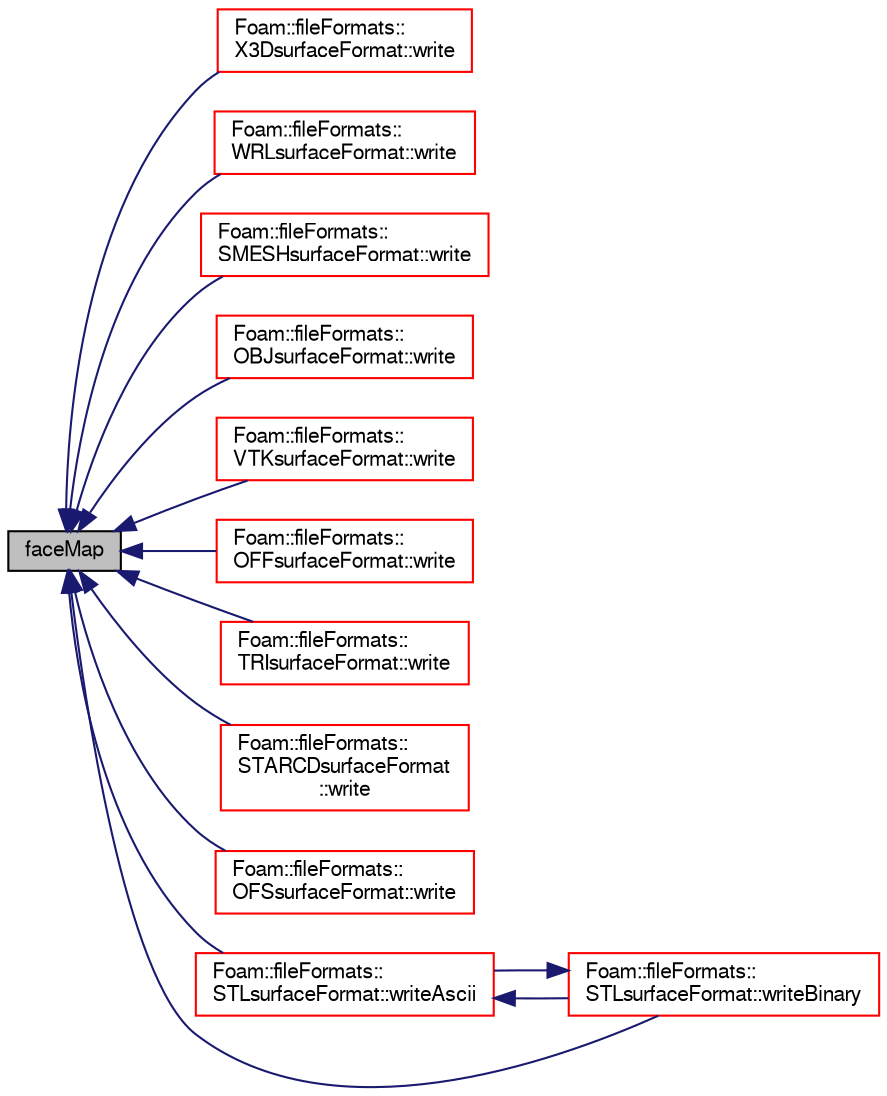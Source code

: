 digraph "faceMap"
{
  bgcolor="transparent";
  edge [fontname="FreeSans",fontsize="10",labelfontname="FreeSans",labelfontsize="10"];
  node [fontname="FreeSans",fontsize="10",shape=record];
  rankdir="LR";
  Node301 [label="faceMap",height=0.2,width=0.4,color="black", fillcolor="grey75", style="filled", fontcolor="black"];
  Node301 -> Node302 [dir="back",color="midnightblue",fontsize="10",style="solid",fontname="FreeSans"];
  Node302 [label="Foam::fileFormats::\lX3DsurfaceFormat::write",height=0.2,width=0.4,color="red",URL="$a29682.html#a2a1e1394d9dd8932b738248c123a267f",tooltip="Write surface mesh components by proxy. "];
  Node301 -> Node306 [dir="back",color="midnightblue",fontsize="10",style="solid",fontname="FreeSans"];
  Node306 [label="Foam::fileFormats::\lWRLsurfaceFormat::write",height=0.2,width=0.4,color="red",URL="$a29674.html#a2a1e1394d9dd8932b738248c123a267f",tooltip="Write surface mesh components by proxy. "];
  Node301 -> Node310 [dir="back",color="midnightblue",fontsize="10",style="solid",fontname="FreeSans"];
  Node310 [label="Foam::fileFormats::\lSMESHsurfaceFormat::write",height=0.2,width=0.4,color="red",URL="$a29626.html#a2a1e1394d9dd8932b738248c123a267f",tooltip="Write surface mesh components by proxy. "];
  Node301 -> Node314 [dir="back",color="midnightblue",fontsize="10",style="solid",fontname="FreeSans"];
  Node314 [label="Foam::fileFormats::\lOBJsurfaceFormat::write",height=0.2,width=0.4,color="red",URL="$a29610.html#a2a1e1394d9dd8932b738248c123a267f",tooltip="Write surface mesh components by proxy. "];
  Node301 -> Node319 [dir="back",color="midnightblue",fontsize="10",style="solid",fontname="FreeSans"];
  Node319 [label="Foam::fileFormats::\lVTKsurfaceFormat::write",height=0.2,width=0.4,color="red",URL="$a29666.html#a2a1e1394d9dd8932b738248c123a267f",tooltip="Write surface mesh components by proxy. "];
  Node301 -> Node324 [dir="back",color="midnightblue",fontsize="10",style="solid",fontname="FreeSans"];
  Node324 [label="Foam::fileFormats::\lOFFsurfaceFormat::write",height=0.2,width=0.4,color="red",URL="$a29614.html#a2a1e1394d9dd8932b738248c123a267f",tooltip="Write surface mesh components by proxy. "];
  Node301 -> Node329 [dir="back",color="midnightblue",fontsize="10",style="solid",fontname="FreeSans"];
  Node329 [label="Foam::fileFormats::\lTRIsurfaceFormat::write",height=0.2,width=0.4,color="red",URL="$a29658.html#a2a1e1394d9dd8932b738248c123a267f",tooltip="Write surface mesh components by proxy. "];
  Node301 -> Node334 [dir="back",color="midnightblue",fontsize="10",style="solid",fontname="FreeSans"];
  Node334 [label="Foam::fileFormats::\lSTARCDsurfaceFormat\l::write",height=0.2,width=0.4,color="red",URL="$a29630.html#a2a1e1394d9dd8932b738248c123a267f",tooltip="Write surface mesh components by proxy. "];
  Node301 -> Node339 [dir="back",color="midnightblue",fontsize="10",style="solid",fontname="FreeSans"];
  Node339 [label="Foam::fileFormats::\lOFSsurfaceFormat::write",height=0.2,width=0.4,color="red",URL="$a29618.html#a2a1e1394d9dd8932b738248c123a267f",tooltip="Write surface mesh components by proxy. "];
  Node301 -> Node343 [dir="back",color="midnightblue",fontsize="10",style="solid",fontname="FreeSans"];
  Node343 [label="Foam::fileFormats::\lSTLsurfaceFormat::writeAscii",height=0.2,width=0.4,color="red",URL="$a29642.html#a9ed2139058d6a7dca0edb4f9c88e6599",tooltip="Write surface mesh components by proxy (as ASCII) "];
  Node343 -> Node347 [dir="back",color="midnightblue",fontsize="10",style="solid",fontname="FreeSans"];
  Node347 [label="Foam::fileFormats::\lSTLsurfaceFormat::writeBinary",height=0.2,width=0.4,color="red",URL="$a29642.html#a3c9f7310b853c8ab0e75e5f2db117e7c",tooltip="Write surface mesh components by proxy (as BINARY) "];
  Node347 -> Node343 [dir="back",color="midnightblue",fontsize="10",style="solid",fontname="FreeSans"];
  Node301 -> Node347 [dir="back",color="midnightblue",fontsize="10",style="solid",fontname="FreeSans"];
}
